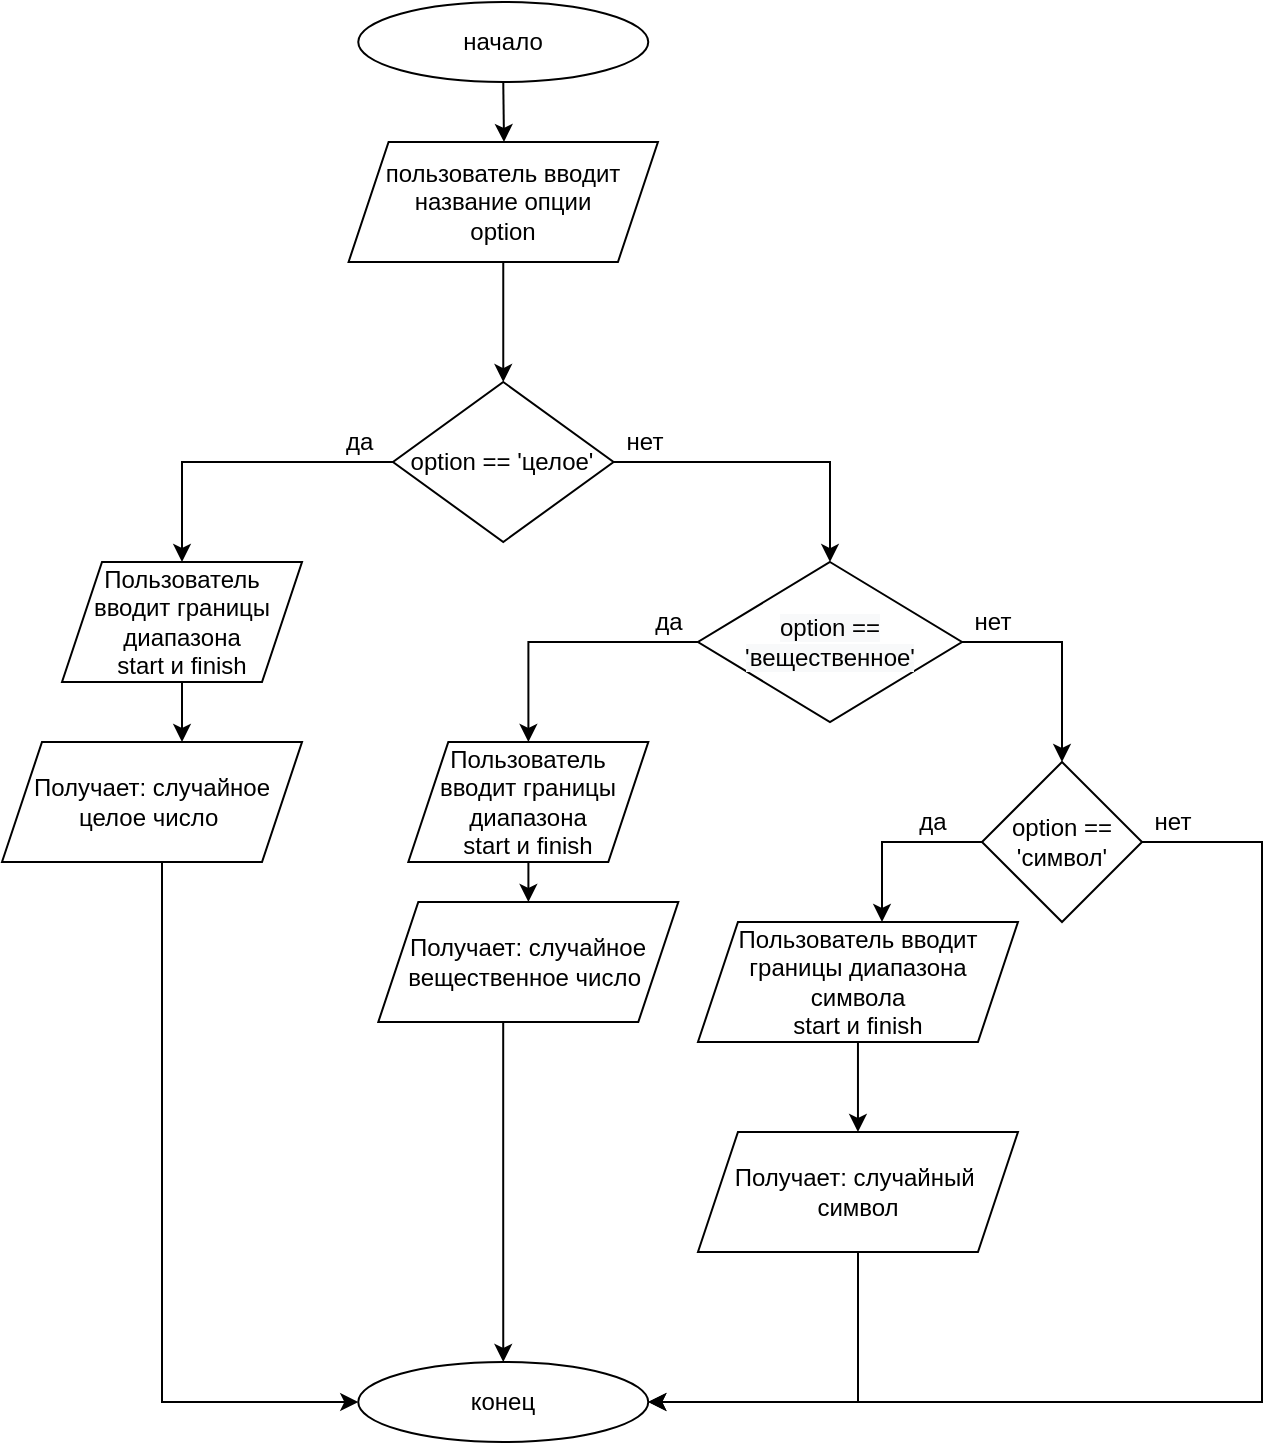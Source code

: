 <mxfile version="15.5.2" type="device"><diagram id="gMtFa30PY6DYUTKZ81zS" name="Page-1"><mxGraphModel dx="1221" dy="579" grid="1" gridSize="10" guides="1" tooltips="1" connect="1" arrows="1" fold="1" page="1" pageScale="1" pageWidth="827" pageHeight="1169" math="0" shadow="0"><root><mxCell id="0"/><mxCell id="1" parent="0"/><mxCell id="3cx7b8ssEzCao5vQayKR-2" value="начало" style="ellipse;whiteSpace=wrap;html=1;" parent="1" vertex="1"><mxGeometry x="288.13" y="20" width="145" height="40" as="geometry"/></mxCell><mxCell id="krOW-oojuqaArYf2ypuK-3" value="" style="edgeStyle=orthogonalEdgeStyle;rounded=0;orthogonalLoop=1;jettySize=auto;html=1;" edge="1" parent="1" source="3cx7b8ssEzCao5vQayKR-3" target="krOW-oojuqaArYf2ypuK-2"><mxGeometry relative="1" as="geometry"/></mxCell><mxCell id="3cx7b8ssEzCao5vQayKR-3" value="пользователь вводит название опции&lt;br&gt;option" style="shape=parallelogram;perimeter=parallelogramPerimeter;whiteSpace=wrap;html=1;fixedSize=1;" parent="1" vertex="1"><mxGeometry x="283.29" y="90" width="154.68" height="60" as="geometry"/></mxCell><mxCell id="3cx7b8ssEzCao5vQayKR-5" value="" style="endArrow=classic;html=1;rounded=0;exitX=0.5;exitY=1;exitDx=0;exitDy=0;" parent="1" source="3cx7b8ssEzCao5vQayKR-2" edge="1"><mxGeometry width="50" height="50" relative="1" as="geometry"><mxPoint x="390" y="310" as="sourcePoint"/><mxPoint x="361" y="90" as="targetPoint"/><Array as="points"/></mxGeometry></mxCell><mxCell id="3cx7b8ssEzCao5vQayKR-16" value="конец" style="ellipse;whiteSpace=wrap;html=1;" parent="1" vertex="1"><mxGeometry x="288.13" y="700" width="145" height="40" as="geometry"/></mxCell><mxCell id="krOW-oojuqaArYf2ypuK-5" value="" style="edgeStyle=orthogonalEdgeStyle;rounded=0;orthogonalLoop=1;jettySize=auto;html=1;" edge="1" parent="1" source="krOW-oojuqaArYf2ypuK-2" target="krOW-oojuqaArYf2ypuK-4"><mxGeometry relative="1" as="geometry"/></mxCell><mxCell id="krOW-oojuqaArYf2ypuK-8" value="" style="edgeStyle=orthogonalEdgeStyle;rounded=0;orthogonalLoop=1;jettySize=auto;html=1;" edge="1" parent="1" source="krOW-oojuqaArYf2ypuK-2" target="krOW-oojuqaArYf2ypuK-7"><mxGeometry relative="1" as="geometry"/></mxCell><mxCell id="krOW-oojuqaArYf2ypuK-2" value="option == 'целое'" style="rhombus;whiteSpace=wrap;html=1;" vertex="1" parent="1"><mxGeometry x="305.48" y="210" width="110.31" height="80" as="geometry"/></mxCell><mxCell id="krOW-oojuqaArYf2ypuK-11" value="" style="edgeStyle=orthogonalEdgeStyle;rounded=0;orthogonalLoop=1;jettySize=auto;html=1;" edge="1" parent="1" source="krOW-oojuqaArYf2ypuK-4" target="krOW-oojuqaArYf2ypuK-10"><mxGeometry relative="1" as="geometry"><Array as="points"><mxPoint x="200" y="390"/><mxPoint x="200" y="390"/></Array></mxGeometry></mxCell><mxCell id="krOW-oojuqaArYf2ypuK-4" value="Пользователь вводит границы диапазона&lt;br&gt;start и finish" style="shape=parallelogram;perimeter=parallelogramPerimeter;whiteSpace=wrap;html=1;fixedSize=1;" vertex="1" parent="1"><mxGeometry x="140.005" y="300" width="120" height="60" as="geometry"/></mxCell><mxCell id="krOW-oojuqaArYf2ypuK-6" value="да&amp;nbsp;" style="text;html=1;align=center;verticalAlign=middle;resizable=0;points=[];autosize=1;strokeColor=none;fillColor=none;" vertex="1" parent="1"><mxGeometry x="275.48" y="230" width="30" height="20" as="geometry"/></mxCell><mxCell id="krOW-oojuqaArYf2ypuK-15" value="" style="edgeStyle=orthogonalEdgeStyle;rounded=0;orthogonalLoop=1;jettySize=auto;html=1;" edge="1" parent="1" source="krOW-oojuqaArYf2ypuK-7" target="krOW-oojuqaArYf2ypuK-14"><mxGeometry relative="1" as="geometry"/></mxCell><mxCell id="krOW-oojuqaArYf2ypuK-20" value="" style="edgeStyle=orthogonalEdgeStyle;rounded=0;orthogonalLoop=1;jettySize=auto;html=1;" edge="1" parent="1" source="krOW-oojuqaArYf2ypuK-7" target="krOW-oojuqaArYf2ypuK-19"><mxGeometry relative="1" as="geometry"/></mxCell><mxCell id="krOW-oojuqaArYf2ypuK-7" value="&lt;span style=&quot;background-color: rgb(248 , 249 , 250)&quot;&gt;option == 'вещественное'&lt;/span&gt;" style="rhombus;whiteSpace=wrap;html=1;rotation=0;" vertex="1" parent="1"><mxGeometry x="457.98" y="300" width="132.02" height="80" as="geometry"/></mxCell><mxCell id="krOW-oojuqaArYf2ypuK-9" value="нет" style="text;html=1;align=center;verticalAlign=middle;resizable=0;points=[];autosize=1;strokeColor=none;fillColor=none;" vertex="1" parent="1"><mxGeometry x="415.79" y="230" width="30" height="20" as="geometry"/></mxCell><mxCell id="krOW-oojuqaArYf2ypuK-28" style="edgeStyle=orthogonalEdgeStyle;rounded=0;orthogonalLoop=1;jettySize=auto;html=1;entryX=0;entryY=0.5;entryDx=0;entryDy=0;" edge="1" parent="1" source="krOW-oojuqaArYf2ypuK-10" target="3cx7b8ssEzCao5vQayKR-16"><mxGeometry relative="1" as="geometry"><mxPoint x="200.005" y="650" as="targetPoint"/><Array as="points"><mxPoint x="190" y="720"/></Array></mxGeometry></mxCell><mxCell id="krOW-oojuqaArYf2ypuK-10" value="Получает: случайное целое число&amp;nbsp;" style="shape=parallelogram;perimeter=parallelogramPerimeter;whiteSpace=wrap;html=1;fixedSize=1;" vertex="1" parent="1"><mxGeometry x="110" y="390" width="150.01" height="60" as="geometry"/></mxCell><mxCell id="krOW-oojuqaArYf2ypuK-17" value="" style="edgeStyle=orthogonalEdgeStyle;rounded=0;orthogonalLoop=1;jettySize=auto;html=1;" edge="1" parent="1" source="krOW-oojuqaArYf2ypuK-14" target="krOW-oojuqaArYf2ypuK-16"><mxGeometry relative="1" as="geometry"/></mxCell><mxCell id="krOW-oojuqaArYf2ypuK-14" value="Пользователь вводит границы диапазона&lt;br&gt;start и finish" style="shape=parallelogram;perimeter=parallelogramPerimeter;whiteSpace=wrap;html=1;fixedSize=1;" vertex="1" parent="1"><mxGeometry x="313.155" y="390" width="120" height="60" as="geometry"/></mxCell><mxCell id="krOW-oojuqaArYf2ypuK-27" style="edgeStyle=orthogonalEdgeStyle;rounded=0;orthogonalLoop=1;jettySize=auto;html=1;entryX=0.5;entryY=0;entryDx=0;entryDy=0;" edge="1" parent="1" source="krOW-oojuqaArYf2ypuK-16" target="3cx7b8ssEzCao5vQayKR-16"><mxGeometry relative="1" as="geometry"><mxPoint x="360" y="610" as="targetPoint"/><Array as="points"><mxPoint x="360" y="610"/></Array></mxGeometry></mxCell><mxCell id="krOW-oojuqaArYf2ypuK-16" value="Получает: случайное вещественное число&amp;nbsp;" style="shape=parallelogram;perimeter=parallelogramPerimeter;whiteSpace=wrap;html=1;fixedSize=1;" vertex="1" parent="1"><mxGeometry x="298.15" y="470" width="150" height="60" as="geometry"/></mxCell><mxCell id="krOW-oojuqaArYf2ypuK-18" value="да" style="text;html=1;align=center;verticalAlign=middle;resizable=0;points=[];autosize=1;strokeColor=none;fillColor=none;" vertex="1" parent="1"><mxGeometry x="427.98" y="320" width="30" height="20" as="geometry"/></mxCell><mxCell id="krOW-oojuqaArYf2ypuK-23" value="" style="edgeStyle=orthogonalEdgeStyle;rounded=0;orthogonalLoop=1;jettySize=auto;html=1;" edge="1" parent="1" source="krOW-oojuqaArYf2ypuK-19" target="krOW-oojuqaArYf2ypuK-22"><mxGeometry relative="1" as="geometry"><Array as="points"><mxPoint x="550" y="440"/></Array></mxGeometry></mxCell><mxCell id="krOW-oojuqaArYf2ypuK-25" style="edgeStyle=orthogonalEdgeStyle;rounded=0;orthogonalLoop=1;jettySize=auto;html=1;entryX=1;entryY=0.5;entryDx=0;entryDy=0;" edge="1" parent="1" source="krOW-oojuqaArYf2ypuK-19" target="3cx7b8ssEzCao5vQayKR-16"><mxGeometry relative="1" as="geometry"><Array as="points"><mxPoint x="740" y="440"/><mxPoint x="740" y="720"/></Array></mxGeometry></mxCell><mxCell id="krOW-oojuqaArYf2ypuK-19" value="&lt;span&gt;option == 'символ'&lt;/span&gt;" style="rhombus;whiteSpace=wrap;html=1;" vertex="1" parent="1"><mxGeometry x="600" y="400" width="80" height="80" as="geometry"/></mxCell><mxCell id="krOW-oojuqaArYf2ypuK-21" value="нет" style="text;html=1;align=center;verticalAlign=middle;resizable=0;points=[];autosize=1;strokeColor=none;fillColor=none;" vertex="1" parent="1"><mxGeometry x="590" y="320" width="30" height="20" as="geometry"/></mxCell><mxCell id="krOW-oojuqaArYf2ypuK-32" value="" style="edgeStyle=orthogonalEdgeStyle;rounded=0;orthogonalLoop=1;jettySize=auto;html=1;" edge="1" parent="1" source="krOW-oojuqaArYf2ypuK-22" target="krOW-oojuqaArYf2ypuK-31"><mxGeometry relative="1" as="geometry"/></mxCell><mxCell id="krOW-oojuqaArYf2ypuK-22" value="Пользователь вводит границы диапазона символа&lt;br&gt;start и finish" style="shape=parallelogram;perimeter=parallelogramPerimeter;whiteSpace=wrap;html=1;fixedSize=1;" vertex="1" parent="1"><mxGeometry x="457.98" y="480" width="160" height="60" as="geometry"/></mxCell><mxCell id="krOW-oojuqaArYf2ypuK-24" value="да" style="text;html=1;align=center;verticalAlign=middle;resizable=0;points=[];autosize=1;strokeColor=none;fillColor=none;" vertex="1" parent="1"><mxGeometry x="560" y="420" width="30" height="20" as="geometry"/></mxCell><mxCell id="krOW-oojuqaArYf2ypuK-30" value="нет" style="text;html=1;align=center;verticalAlign=middle;resizable=0;points=[];autosize=1;strokeColor=none;fillColor=none;" vertex="1" parent="1"><mxGeometry x="680" y="420" width="30" height="20" as="geometry"/></mxCell><mxCell id="krOW-oojuqaArYf2ypuK-33" style="edgeStyle=orthogonalEdgeStyle;rounded=0;orthogonalLoop=1;jettySize=auto;html=1;entryX=1;entryY=0.5;entryDx=0;entryDy=0;" edge="1" parent="1" source="krOW-oojuqaArYf2ypuK-31" target="3cx7b8ssEzCao5vQayKR-16"><mxGeometry relative="1" as="geometry"><Array as="points"><mxPoint x="538" y="720"/></Array></mxGeometry></mxCell><mxCell id="krOW-oojuqaArYf2ypuK-31" value="Получает: случайный&amp;nbsp; символ" style="shape=parallelogram;perimeter=parallelogramPerimeter;whiteSpace=wrap;html=1;fixedSize=1;" vertex="1" parent="1"><mxGeometry x="457.98" y="585" width="160" height="60" as="geometry"/></mxCell></root></mxGraphModel></diagram></mxfile>